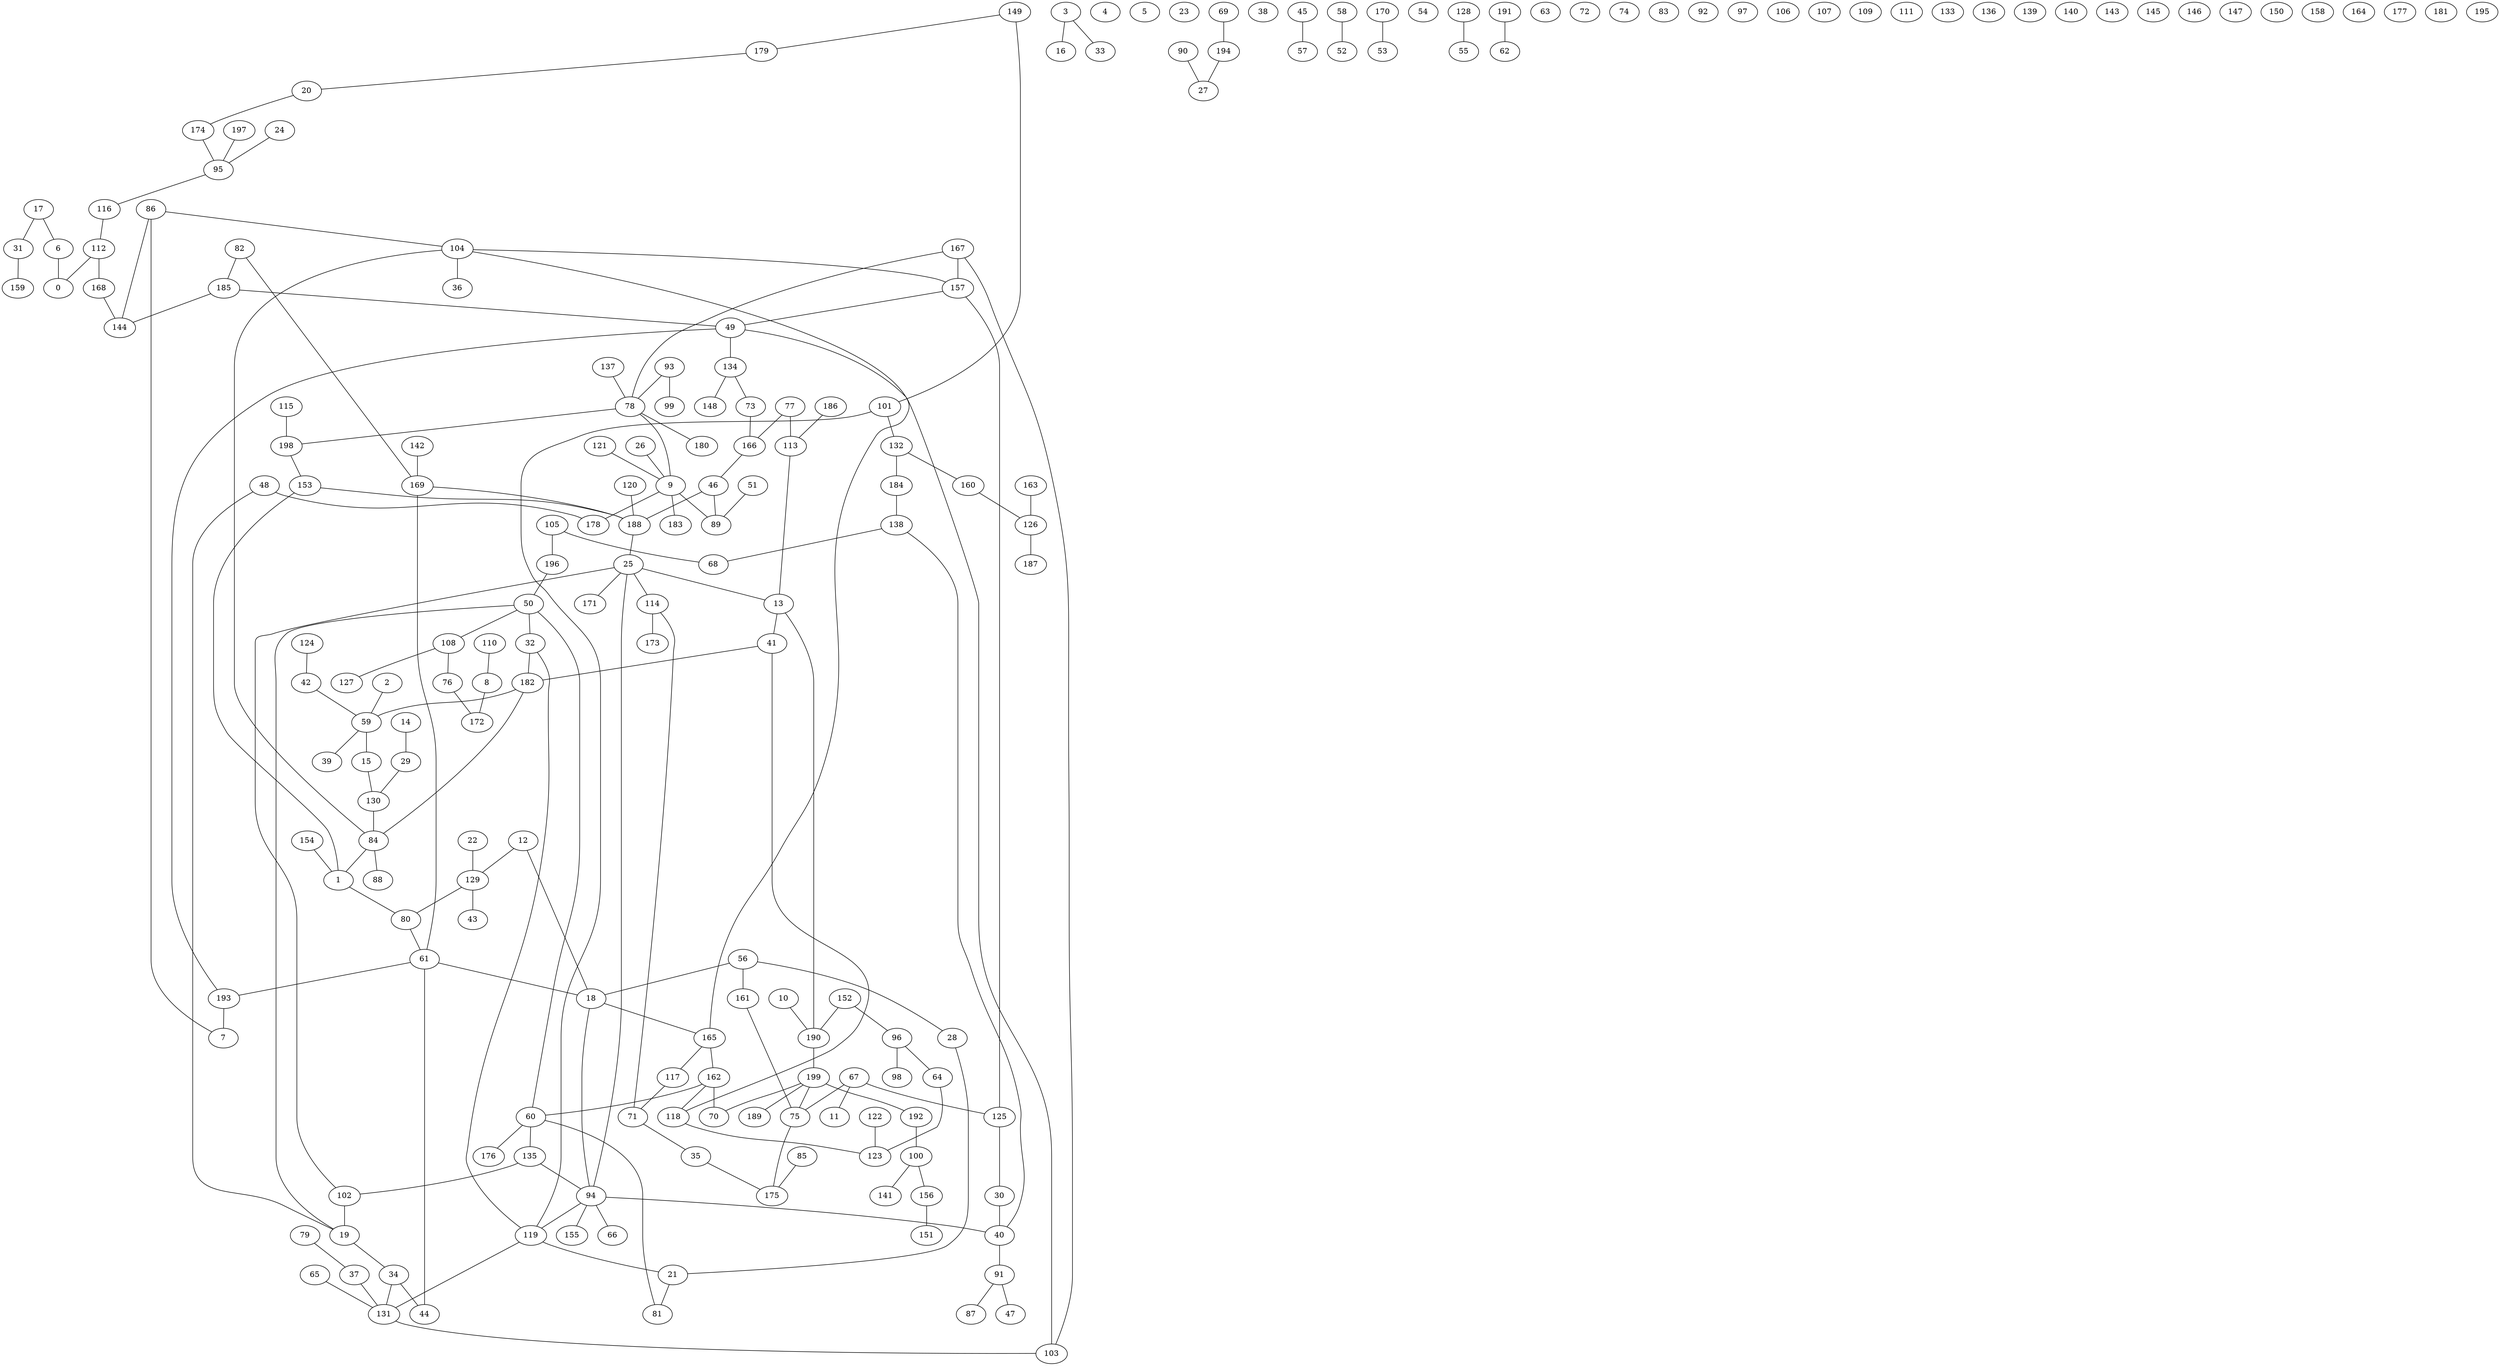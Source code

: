 graph G {
  0;
  1;
  2;
  3;
  4;
  5;
  6;
  7;
  8;
  9;
  10;
  11;
  12;
  13;
  14;
  15;
  16;
  17;
  18;
  19;
  20;
  21;
  22;
  23;
  24;
  25;
  26;
  27;
  28;
  29;
  30;
  31;
  32;
  33;
  34;
  35;
  36;
  37;
  38;
  39;
  40;
  41;
  42;
  43;
  44;
  45;
  46;
  47;
  48;
  49;
  50;
  51;
  52;
  53;
  54;
  55;
  56;
  57;
  58;
  59;
  60;
  61;
  62;
  63;
  64;
  65;
  66;
  67;
  68;
  69;
  70;
  71;
  72;
  73;
  74;
  75;
  76;
  77;
  78;
  79;
  80;
  81;
  82;
  83;
  84;
  85;
  86;
  87;
  88;
  89;
  90;
  91;
  92;
  93;
  94;
  95;
  96;
  97;
  98;
  99;
  100;
  101;
  102;
  103;
  104;
  105;
  106;
  107;
  108;
  109;
  110;
  111;
  112;
  113;
  114;
  115;
  116;
  117;
  118;
  119;
  120;
  121;
  122;
  123;
  124;
  125;
  126;
  127;
  128;
  129;
  130;
  131;
  132;
  133;
  134;
  135;
  136;
  137;
  138;
  139;
  140;
  141;
  142;
  143;
  144;
  145;
  146;
  147;
  148;
  149;
  150;
  151;
  152;
  153;
  154;
  155;
  156;
  157;
  158;
  159;
  160;
  161;
  162;
  163;
  164;
  165;
  166;
  167;
  168;
  169;
  170;
  171;
  172;
  173;
  174;
  175;
  176;
  177;
  178;
  179;
  180;
  181;
  182;
  183;
  184;
  185;
  186;
  187;
  188;
  189;
  190;
  191;
  192;
  193;
  194;
  195;
  196;
  197;
  198;
  199;
   194 -- 27;
   50 -- 60;
   94 -- 40;
   113 -- 13;
   125 -- 30;
   119 -- 21;
   61 -- 193;
   154 -- 1;
   162 -- 70;
   198 -- 153;
   40 -- 91;
   153 -- 1;
   91 -- 87;
   37 -- 131;
   192 -- 100;
   94 -- 155;
   149 -- 101;
   13 -- 190;
   128 -- 55;
   199 -- 189;
   77 -- 166;
   32 -- 119;
   168 -- 144;
   56 -- 28;
   130 -- 84;
   118 -- 123;
   188 -- 25;
   67 -- 75;
   94 -- 119;
   118 -- 41;
   94 -- 25;
   41 -- 182;
   67 -- 11;
   184 -- 138;
   103 -- 49;
   162 -- 60;
   34 -- 131;
   77 -- 113;
   104 -- 157;
   105 -- 68;
   51 -- 89;
   197 -- 95;
   152 -- 96;
   78 -- 198;
   179 -- 20;
   199 -- 75;
   102 -- 25;
   65 -- 131;
   126 -- 187;
   64 -- 123;
   25 -- 114;
   124 -- 42;
   56 -- 18;
   101 -- 132;
   138 -- 40;
   104 -- 165;
   100 -- 141;
   185 -- 144;
   160 -- 126;
   86 -- 144;
   31 -- 159;
   115 -- 198;
   137 -- 78;
   13 -- 41;
   71 -- 35;
   82 -- 169;
   78 -- 9;
   7 -- 86;
   50 -- 108;
   32 -- 182;
   138 -- 68;
   169 -- 61;
   25 -- 13;
   165 -- 162;
   152 -- 190;
   105 -- 196;
   131 -- 103;
   73 -- 166;
   28 -- 21;
   61 -- 44;
   24 -- 95;
   17 -- 31;
   108 -- 76;
   101 -- 119;
   1 -- 80;
   79 -- 37;
   35 -- 175;
   76 -- 172;
   48 -- 19;
   19 -- 34;
   26 -- 9;
   94 -- 66;
   167 -- 157;
   84 -- 1;
   110 -- 8;
   135 -- 102;
   142 -- 169;
   12 -- 18;
   156 -- 151;
   82 -- 185;
   59 -- 39;
   117 -- 71;
   167 -- 103;
   60 -- 176;
   120 -- 188;
   93 -- 99;
   93 -- 78;
   135 -- 94;
   14 -- 29;
   199 -- 70;
   149 -- 179;
   15 -- 130;
   193 -- 7;
   20 -- 174;
   182 -- 84;
   29 -- 130;
   122 -- 123;
   59 -- 15;
   42 -- 59;
   45 -- 57;
   25 -- 171;
   112 -- 168;
   2 -- 59;
   30 -- 40;
   9 -- 183;
   95 -- 116;
   85 -- 175;
   48 -- 178;
   3 -- 33;
   119 -- 131;
   86 -- 104;
   9 -- 89;
   161 -- 75;
   114 -- 71;
   112 -- 0;
   182 -- 59;
   8 -- 172;
   22 -- 129;
   163 -- 126;
   174 -- 95;
   199 -- 192;
   100 -- 156;
   84 -- 88;
   116 -- 112;
   114 -- 173;
   10 -- 190;
   153 -- 188;
   165 -- 117;
   157 -- 49;
   191 -- 62;
   67 -- 125;
   17 -- 6;
   80 -- 61;
   96 -- 64;
   121 -- 9;
   91 -- 47;
   94 -- 18;
   49 -- 193;
   132 -- 160;
   129 -- 80;
   81 -- 60;
   18 -- 165;
   75 -- 175;
   50 -- 32;
   108 -- 127;
   56 -- 161;
   46 -- 89;
   166 -- 46;
   84 -- 104;
   69 -- 194;
   186 -- 113;
   34 -- 44;
   9 -- 178;
   102 -- 19;
   96 -- 98;
   167 -- 78;
   6 -- 0;
   61 -- 18;
   104 -- 36;
   78 -- 180;
   169 -- 188;
   134 -- 148;
   157 -- 125;
   12 -- 129;
   196 -- 50;
   58 -- 52;
   49 -- 134;
   170 -- 53;
   132 -- 184;
   21 -- 81;
   162 -- 118;
   3 -- 16;
   50 -- 19;
   185 -- 49;
   190 -- 199;
   46 -- 188;
   129 -- 43;
   60 -- 135;
   90 -- 27;
   134 -- 73;
}
